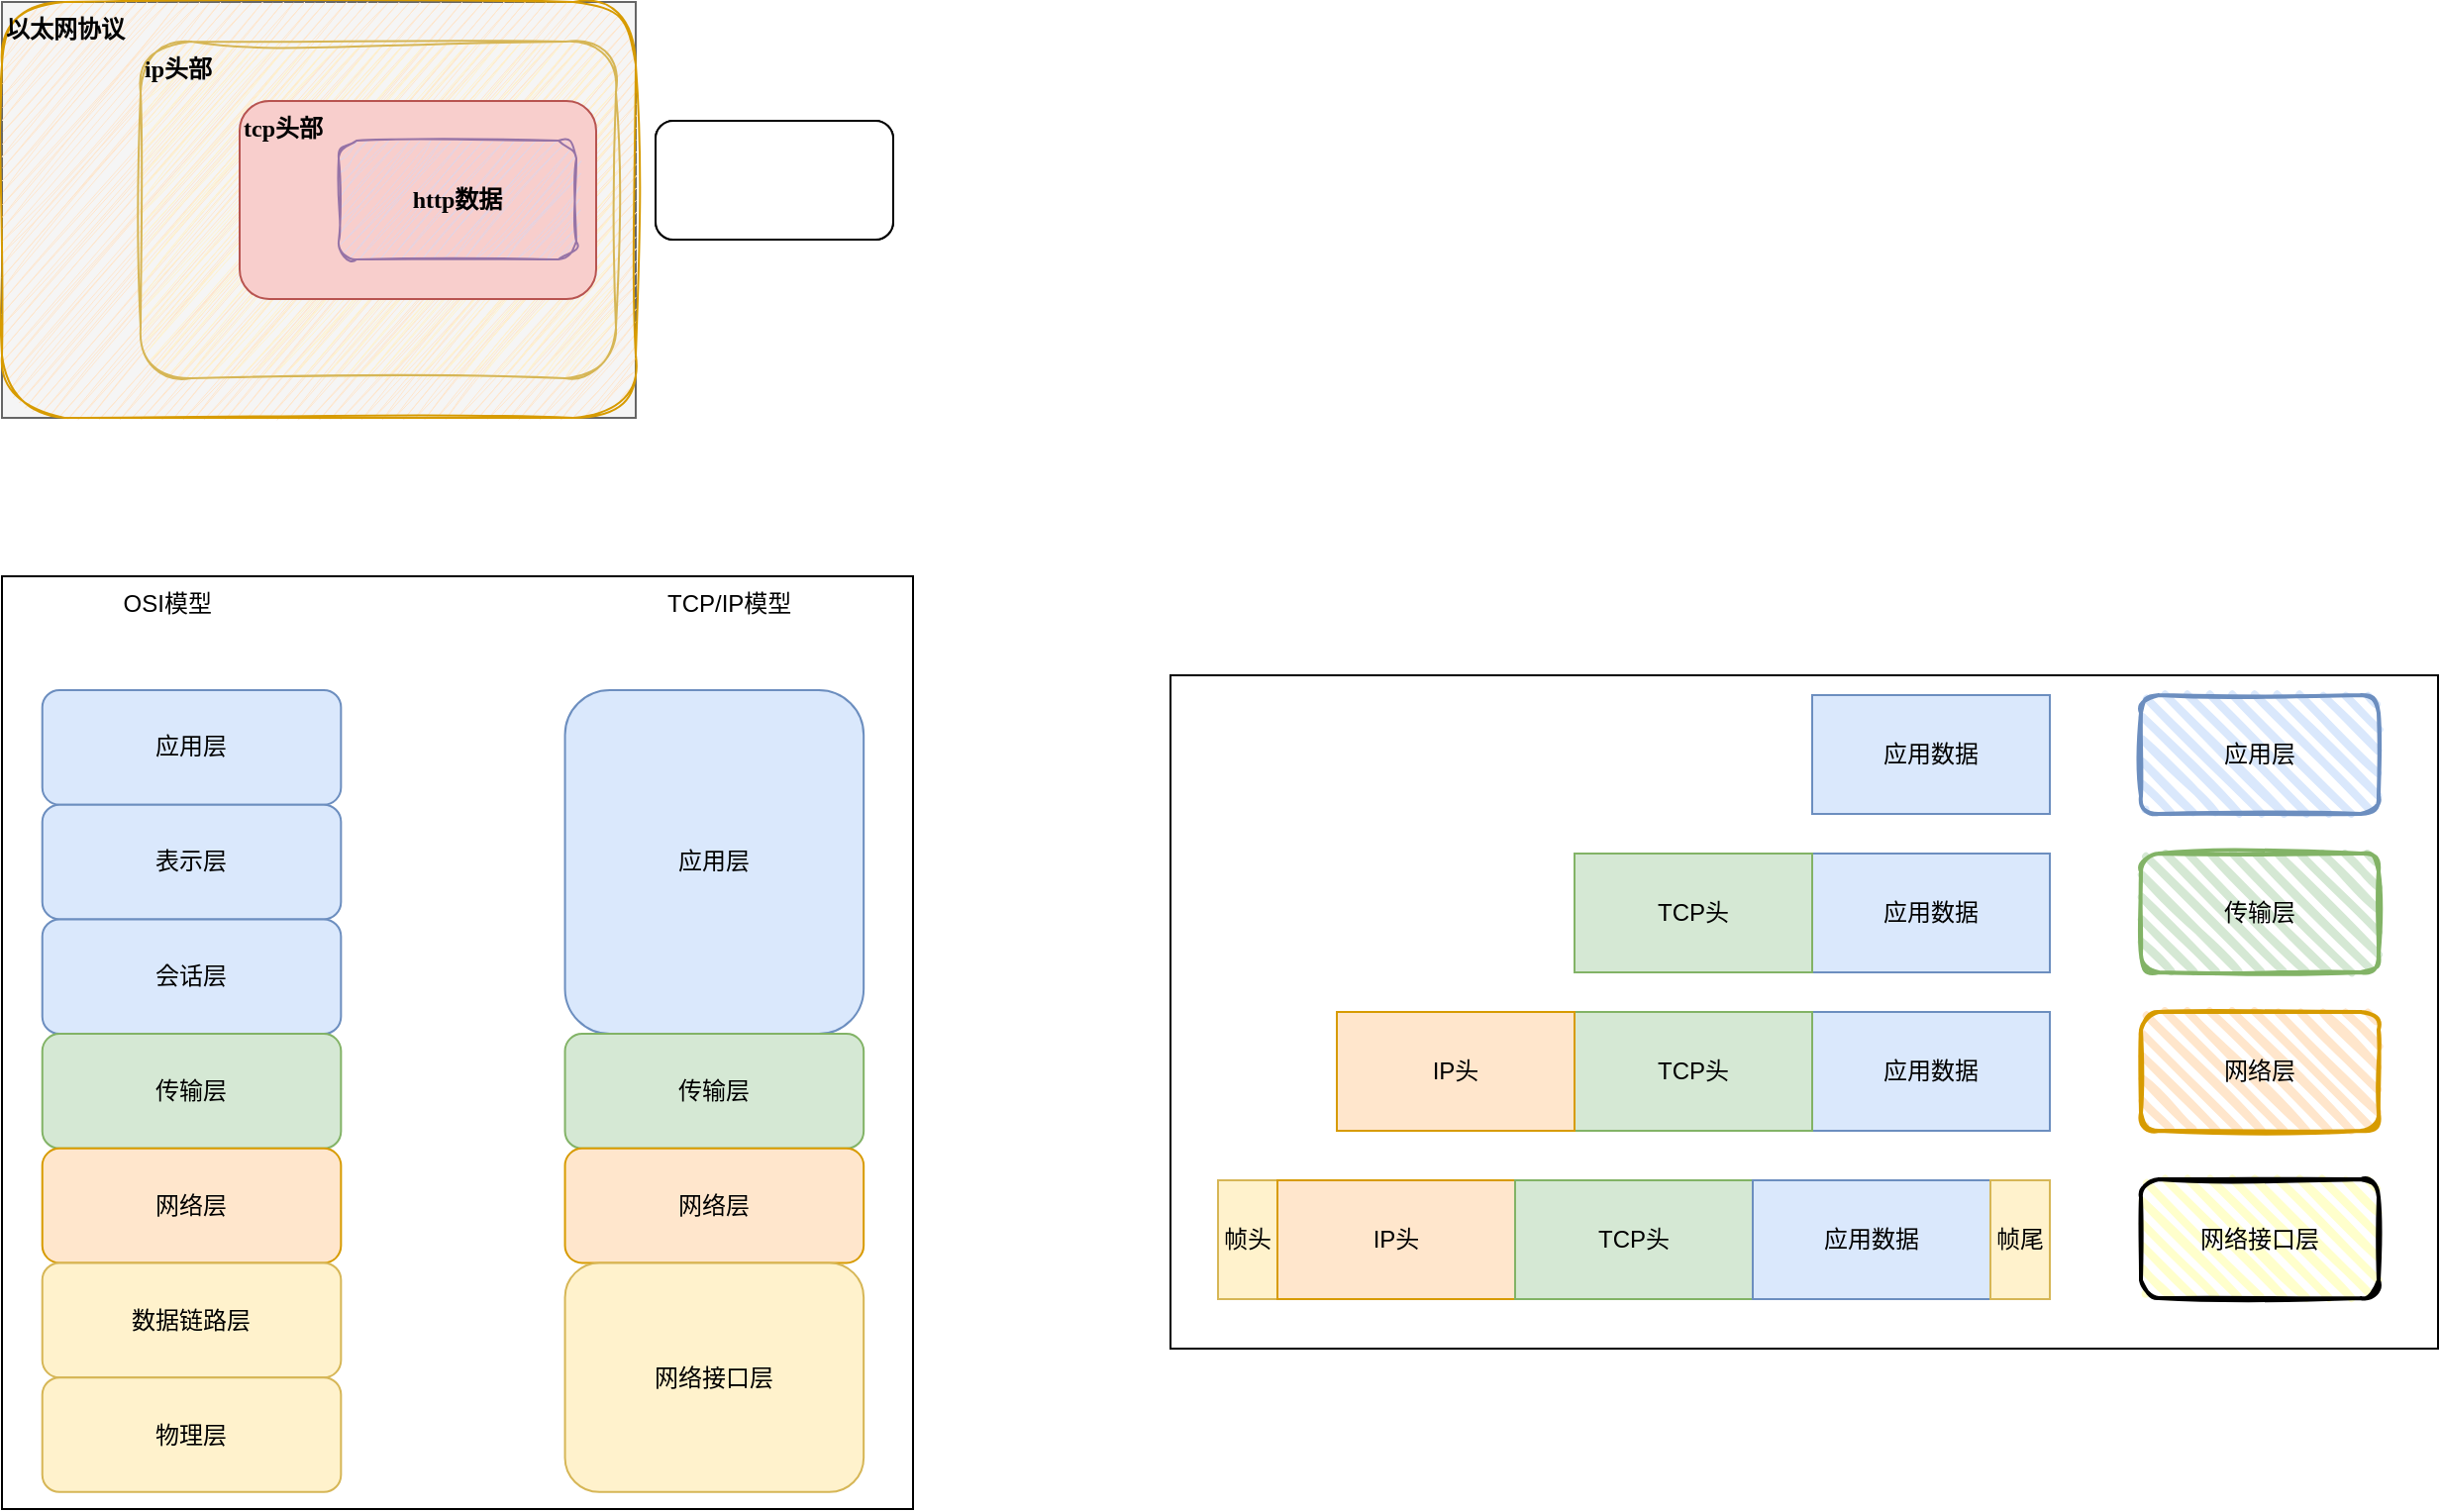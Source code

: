 <mxfile version="21.6.5" type="github">
  <diagram name="第 1 页" id="CmcPl1CsmX6Gf_P9_VBr">
    <mxGraphModel dx="2206" dy="1186" grid="1" gridSize="10" guides="1" tooltips="1" connect="1" arrows="1" fold="1" page="1" pageScale="1" pageWidth="827" pageHeight="1169" math="0" shadow="0">
      <root>
        <mxCell id="0" />
        <mxCell id="1" parent="0" />
        <mxCell id="yICQoaKI8Lp6KE9foPb2-8" value="" style="group;fontStyle=1;fillColor=#f5f5f5;fontColor=#333333;strokeColor=#666666;" parent="1" vertex="1" connectable="0">
          <mxGeometry x="40" y="30" width="320" height="210" as="geometry" />
        </mxCell>
        <mxCell id="yICQoaKI8Lp6KE9foPb2-6" value="&lt;font style=&quot;&quot;&gt;以太网协议&lt;/font&gt;" style="rounded=1;whiteSpace=wrap;html=1;align=left;fontStyle=1;fillColor=#ffe6cc;strokeColor=#d79b00;gradientColor=none;glass=0;shadow=0;sketch=1;curveFitting=1;jiggle=2;fontFamily=Comic Sans MS;verticalAlign=top;" parent="yICQoaKI8Lp6KE9foPb2-8" vertex="1">
          <mxGeometry width="320" height="210" as="geometry" />
        </mxCell>
        <mxCell id="yICQoaKI8Lp6KE9foPb2-5" value="&lt;font face=&quot;Comic Sans MS&quot;&gt;ip头部&lt;/font&gt;" style="rounded=1;whiteSpace=wrap;html=1;align=left;fontStyle=1;fillColor=#fff2cc;strokeColor=#d6b656;sketch=1;curveFitting=1;jiggle=2;verticalAlign=top;" parent="yICQoaKI8Lp6KE9foPb2-8" vertex="1">
          <mxGeometry x="70" y="20" width="240" height="170" as="geometry" />
        </mxCell>
        <mxCell id="yICQoaKI8Lp6KE9foPb2-4" value="&lt;font face=&quot;Comic Sans MS&quot;&gt;tcp头部&lt;/font&gt;" style="rounded=1;whiteSpace=wrap;html=1;align=left;fontStyle=1;fillColor=#f8cecc;strokeColor=#b85450;verticalAlign=top;" parent="yICQoaKI8Lp6KE9foPb2-8" vertex="1">
          <mxGeometry x="120" y="50" width="180" height="100" as="geometry" />
        </mxCell>
        <mxCell id="yICQoaKI8Lp6KE9foPb2-3" value="&lt;font face=&quot;Comic Sans MS&quot;&gt;http数据&lt;/font&gt;" style="rounded=1;whiteSpace=wrap;html=1;fontStyle=1;fillColor=#e1d5e7;strokeColor=#9673a6;sketch=1;curveFitting=1;jiggle=2;" parent="yICQoaKI8Lp6KE9foPb2-8" vertex="1">
          <mxGeometry x="170" y="70" width="120" height="60" as="geometry" />
        </mxCell>
        <mxCell id="qUajyIX2pjDEGxBcLToG-16" value="" style="group" vertex="1" connectable="0" parent="1">
          <mxGeometry x="630" y="370" width="640" height="340" as="geometry" />
        </mxCell>
        <mxCell id="qUajyIX2pjDEGxBcLToG-1" value="" style="rounded=0;whiteSpace=wrap;html=1;fontFamily=Comic Sans MS;fontStyle=1;container=1;" vertex="1" parent="qUajyIX2pjDEGxBcLToG-16">
          <mxGeometry width="640" height="340" as="geometry" />
        </mxCell>
        <mxCell id="qUajyIX2pjDEGxBcLToG-15" value="帧头" style="rounded=0;whiteSpace=wrap;html=1;fillColor=#fff2cc;strokeColor=#d6b656;" vertex="1" parent="qUajyIX2pjDEGxBcLToG-1">
          <mxGeometry x="24" y="255" width="30" height="60" as="geometry" />
        </mxCell>
        <mxCell id="qUajyIX2pjDEGxBcLToG-13" value="IP头" style="rounded=0;whiteSpace=wrap;html=1;fillColor=#ffe6cc;strokeColor=#d79b00;" vertex="1" parent="qUajyIX2pjDEGxBcLToG-1">
          <mxGeometry x="54" y="255" width="120" height="60" as="geometry" />
        </mxCell>
        <mxCell id="qUajyIX2pjDEGxBcLToG-11" value="TCP头" style="rounded=0;whiteSpace=wrap;html=1;fillColor=#d5e8d4;strokeColor=#82b366;" vertex="1" parent="qUajyIX2pjDEGxBcLToG-1">
          <mxGeometry x="174" y="255" width="120" height="60" as="geometry" />
        </mxCell>
        <mxCell id="qUajyIX2pjDEGxBcLToG-8" value="应用数据" style="rounded=0;whiteSpace=wrap;html=1;fillColor=#dae8fc;strokeColor=#6c8ebf;" vertex="1" parent="qUajyIX2pjDEGxBcLToG-1">
          <mxGeometry x="294" y="255" width="120" height="60" as="geometry" />
        </mxCell>
        <mxCell id="qUajyIX2pjDEGxBcLToG-14" value="帧尾" style="rounded=0;whiteSpace=wrap;html=1;fillColor=#fff2cc;strokeColor=#d6b656;" vertex="1" parent="qUajyIX2pjDEGxBcLToG-1">
          <mxGeometry x="414" y="255" width="30" height="60" as="geometry" />
        </mxCell>
        <mxCell id="yICQoaKI8Lp6KE9foPb2-7" value="应用层" style="rounded=1;whiteSpace=wrap;html=1;strokeWidth=2;fillWeight=4;hachureGap=8;hachureAngle=45;fillColor=#dae8fc;sketch=1;glass=0;fontFamily=Comic Sans MS;strokeColor=#6c8ebf;" parent="qUajyIX2pjDEGxBcLToG-16" vertex="1">
          <mxGeometry x="490" y="10" width="120" height="60" as="geometry" />
        </mxCell>
        <mxCell id="qUajyIX2pjDEGxBcLToG-2" value="网络层" style="rounded=1;whiteSpace=wrap;html=1;strokeWidth=2;fillWeight=4;hachureGap=8;hachureAngle=45;fillColor=#ffe6cc;sketch=1;glass=0;fontFamily=Comic Sans MS;strokeColor=#d79b00;" vertex="1" parent="qUajyIX2pjDEGxBcLToG-16">
          <mxGeometry x="490" y="170" width="120" height="60" as="geometry" />
        </mxCell>
        <mxCell id="qUajyIX2pjDEGxBcLToG-3" value="传输层" style="rounded=1;whiteSpace=wrap;html=1;strokeWidth=2;fillWeight=4;hachureGap=8;hachureAngle=45;fillColor=#d5e8d4;sketch=1;glass=0;fontFamily=Comic Sans MS;strokeColor=#82b366;" vertex="1" parent="qUajyIX2pjDEGxBcLToG-16">
          <mxGeometry x="490" y="90" width="120" height="60" as="geometry" />
        </mxCell>
        <mxCell id="qUajyIX2pjDEGxBcLToG-4" value="网络接口层" style="rounded=1;whiteSpace=wrap;html=1;strokeWidth=2;fillWeight=4;hachureGap=8;hachureAngle=45;fillColor=#FFFFCC;sketch=1;gradientColor=none;glass=0;fontFamily=Comic Sans MS;" vertex="1" parent="qUajyIX2pjDEGxBcLToG-16">
          <mxGeometry x="490" y="254.5" width="120" height="60" as="geometry" />
        </mxCell>
        <mxCell id="qUajyIX2pjDEGxBcLToG-5" value="应用数据" style="rounded=0;whiteSpace=wrap;html=1;fillColor=#dae8fc;strokeColor=#6c8ebf;" vertex="1" parent="qUajyIX2pjDEGxBcLToG-16">
          <mxGeometry x="324" y="10" width="120" height="60" as="geometry" />
        </mxCell>
        <mxCell id="qUajyIX2pjDEGxBcLToG-6" value="应用数据" style="rounded=0;whiteSpace=wrap;html=1;fillColor=#dae8fc;strokeColor=#6c8ebf;" vertex="1" parent="qUajyIX2pjDEGxBcLToG-16">
          <mxGeometry x="324" y="90" width="120" height="60" as="geometry" />
        </mxCell>
        <mxCell id="qUajyIX2pjDEGxBcLToG-7" value="应用数据" style="rounded=0;whiteSpace=wrap;html=1;fillColor=#dae8fc;strokeColor=#6c8ebf;" vertex="1" parent="qUajyIX2pjDEGxBcLToG-16">
          <mxGeometry x="324" y="170" width="120" height="60" as="geometry" />
        </mxCell>
        <mxCell id="qUajyIX2pjDEGxBcLToG-9" value="TCP头" style="rounded=0;whiteSpace=wrap;html=1;fillColor=#d5e8d4;strokeColor=#82b366;" vertex="1" parent="qUajyIX2pjDEGxBcLToG-16">
          <mxGeometry x="204" y="90" width="120" height="60" as="geometry" />
        </mxCell>
        <mxCell id="qUajyIX2pjDEGxBcLToG-10" value="TCP头" style="rounded=0;whiteSpace=wrap;html=1;fillColor=#d5e8d4;strokeColor=#82b366;" vertex="1" parent="qUajyIX2pjDEGxBcLToG-16">
          <mxGeometry x="204" y="170" width="120" height="60" as="geometry" />
        </mxCell>
        <mxCell id="qUajyIX2pjDEGxBcLToG-12" value="IP头" style="rounded=0;whiteSpace=wrap;html=1;fillColor=#ffe6cc;strokeColor=#d79b00;" vertex="1" parent="qUajyIX2pjDEGxBcLToG-16">
          <mxGeometry x="84" y="170" width="120" height="60" as="geometry" />
        </mxCell>
        <mxCell id="qUajyIX2pjDEGxBcLToG-19" value="" style="rounded=1;whiteSpace=wrap;html=1;" vertex="1" parent="1">
          <mxGeometry x="370" y="90" width="120" height="60" as="geometry" />
        </mxCell>
        <mxCell id="qUajyIX2pjDEGxBcLToG-20" value="" style="rounded=1;whiteSpace=wrap;html=1;" vertex="1" parent="1">
          <mxGeometry x="370" y="90" width="120" height="60" as="geometry" />
        </mxCell>
        <mxCell id="qUajyIX2pjDEGxBcLToG-35" value="" style="group" vertex="1" connectable="0" parent="1">
          <mxGeometry x="40" y="320" width="460" height="471" as="geometry" />
        </mxCell>
        <mxCell id="qUajyIX2pjDEGxBcLToG-28" value="OSI模型&amp;nbsp; &amp;nbsp; &amp;nbsp; &amp;nbsp; &amp;nbsp; &amp;nbsp; &amp;nbsp; &amp;nbsp; &amp;nbsp; &amp;nbsp; &amp;nbsp; &amp;nbsp; &amp;nbsp; &amp;nbsp; &amp;nbsp; &amp;nbsp; &amp;nbsp; &amp;nbsp; &amp;nbsp; &amp;nbsp; &amp;nbsp; &amp;nbsp; &amp;nbsp; &amp;nbsp; &amp;nbsp; &amp;nbsp; &amp;nbsp; &amp;nbsp; &amp;nbsp; &amp;nbsp; &amp;nbsp; &amp;nbsp; &amp;nbsp; &amp;nbsp; &amp;nbsp;TCP/IP模型" style="rounded=0;whiteSpace=wrap;html=1;verticalAlign=top;" vertex="1" parent="qUajyIX2pjDEGxBcLToG-35">
          <mxGeometry width="460" height="471" as="geometry" />
        </mxCell>
        <mxCell id="qUajyIX2pjDEGxBcLToG-18" value="应用层" style="rounded=1;whiteSpace=wrap;html=1;fillColor=#dae8fc;strokeColor=#6c8ebf;" vertex="1" parent="qUajyIX2pjDEGxBcLToG-35">
          <mxGeometry x="20.364" y="57.491" width="150.807" height="57.849" as="geometry" />
        </mxCell>
        <mxCell id="qUajyIX2pjDEGxBcLToG-21" value="表示层" style="rounded=1;whiteSpace=wrap;html=1;fillColor=#dae8fc;strokeColor=#6c8ebf;" vertex="1" parent="qUajyIX2pjDEGxBcLToG-35">
          <mxGeometry x="20.364" y="115.34" width="150.807" height="57.849" as="geometry" />
        </mxCell>
        <mxCell id="qUajyIX2pjDEGxBcLToG-22" value="会话层" style="rounded=1;whiteSpace=wrap;html=1;fillColor=#dae8fc;strokeColor=#6c8ebf;" vertex="1" parent="qUajyIX2pjDEGxBcLToG-35">
          <mxGeometry x="20.364" y="173.189" width="150.807" height="57.849" as="geometry" />
        </mxCell>
        <mxCell id="qUajyIX2pjDEGxBcLToG-23" value="传输层" style="rounded=1;whiteSpace=wrap;html=1;fillColor=#d5e8d4;strokeColor=#82b366;" vertex="1" parent="qUajyIX2pjDEGxBcLToG-35">
          <mxGeometry x="20.364" y="231.038" width="150.807" height="57.849" as="geometry" />
        </mxCell>
        <mxCell id="qUajyIX2pjDEGxBcLToG-24" value="网络层" style="rounded=1;whiteSpace=wrap;html=1;fillColor=#ffe6cc;strokeColor=#d79b00;" vertex="1" parent="qUajyIX2pjDEGxBcLToG-35">
          <mxGeometry x="20.364" y="288.887" width="150.807" height="57.849" as="geometry" />
        </mxCell>
        <mxCell id="qUajyIX2pjDEGxBcLToG-25" value="数据链路层" style="rounded=1;whiteSpace=wrap;html=1;fillColor=#fff2cc;strokeColor=#d6b656;" vertex="1" parent="qUajyIX2pjDEGxBcLToG-35">
          <mxGeometry x="20.364" y="346.736" width="150.807" height="57.849" as="geometry" />
        </mxCell>
        <mxCell id="qUajyIX2pjDEGxBcLToG-26" value="物理层" style="rounded=1;whiteSpace=wrap;html=1;fillColor=#fff2cc;strokeColor=#d6b656;" vertex="1" parent="qUajyIX2pjDEGxBcLToG-35">
          <mxGeometry x="20.364" y="404.585" width="150.807" height="57.849" as="geometry" />
        </mxCell>
        <mxCell id="qUajyIX2pjDEGxBcLToG-27" value="应用层" style="rounded=1;whiteSpace=wrap;html=1;fillColor=#dae8fc;strokeColor=#6c8ebf;" vertex="1" parent="qUajyIX2pjDEGxBcLToG-35">
          <mxGeometry x="284.277" y="57.491" width="150.807" height="173.547" as="geometry" />
        </mxCell>
        <mxCell id="qUajyIX2pjDEGxBcLToG-29" value="传输层" style="rounded=1;whiteSpace=wrap;html=1;fillColor=#d5e8d4;strokeColor=#82b366;" vertex="1" parent="qUajyIX2pjDEGxBcLToG-35">
          <mxGeometry x="284.277" y="231.038" width="150.807" height="57.849" as="geometry" />
        </mxCell>
        <mxCell id="qUajyIX2pjDEGxBcLToG-30" value="网络层" style="rounded=1;whiteSpace=wrap;html=1;fillColor=#ffe6cc;strokeColor=#d79b00;" vertex="1" parent="qUajyIX2pjDEGxBcLToG-35">
          <mxGeometry x="284.277" y="288.887" width="150.807" height="57.849" as="geometry" />
        </mxCell>
        <mxCell id="qUajyIX2pjDEGxBcLToG-31" value="网络接口层" style="rounded=1;whiteSpace=wrap;html=1;fillColor=#fff2cc;strokeColor=#d6b656;" vertex="1" parent="qUajyIX2pjDEGxBcLToG-35">
          <mxGeometry x="284.277" y="346.736" width="150.807" height="115.698" as="geometry" />
        </mxCell>
      </root>
    </mxGraphModel>
  </diagram>
</mxfile>

